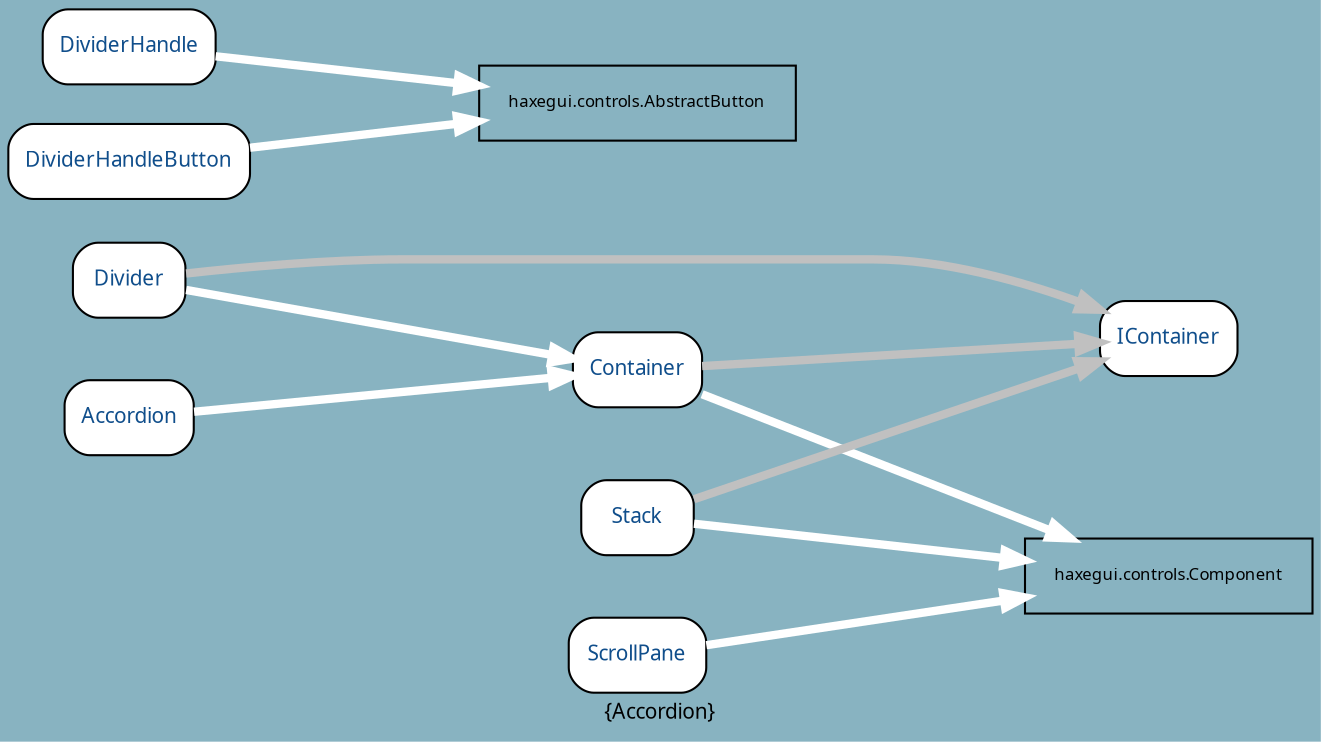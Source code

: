 digraph uml {
	graph [label="Package: haxegui.containers Inheritance", ratio=compress, rankdir=LR, size="24,12", overlap=false, fontname=Sans, fontsize=10, bgcolor="#88B3C1", fontcolor=black];
	node [label="\N", fontname=Sans, fontsize=8, shape=record, color=black, fontcolor=black];
	edge [fontname=Sans, fontsize=8, minlen=3, color=black, fontcolor=black];
	graph [label="{Accordion}",
		lp="316,10",
		bb="0,0,632,343"];
	"haxegui.containers.IContainer" [label="{IContainer}", fontsize=10, fontcolor="#104E8B", style="rounded,filled", fillcolor=white, URL="../types/haxegui/containers/IContainer.html", tooltip=IContainer, portPos=e, pos="563,191", rects="531,173,596,209", width="0.89", height="0.50"];
	"haxegui.containers.Container" [label="{Container}", fontsize=10, fontcolor="#104E8B", style="rounded,filled", fillcolor=white, URL="../types/haxegui/containers/Container.html", tooltip=Container, portPos=e, pos="305,171", rects="274,153,337,189", width="0.86", height="0.50"];
	"haxegui.controls.Component" [pos="563,77", rects="494,59,632,95", width="1.92", height="0.50"];
	"haxegui.containers.ScrollPane" [label="{ScrollPane}", fontsize=10, fontcolor="#104E8B", style="rounded,filled", fillcolor=white, URL="../types/haxegui/containers/ScrollPane.html", tooltip=ScrollPane, portPos=e, pos="305,39", rects="272,21,338,57", width="0.92", height="0.50"];
	"haxegui.containers.Stack" [label="{Stack}", fontsize=10, fontcolor="#104E8B", style="rounded,filled", fillcolor=white, URL="../types/haxegui/containers/Stack.html", tooltip=Stack, portPos=e, pos="305,104", rects="278,86,332,122", width="0.75", height="0.50"];
	"haxegui.containers.DividerHandle" [label="{DividerHandle}", fontsize=10, fontcolor="#104E8B", style="rounded,filled", fillcolor=white, URL="../types/haxegui/containers/DividerHandle.html", tooltip=DividerHandle, portPos=e, pos="58,325", rects="17,307,100,343", width="1.14", height="0.50"];
	"haxegui.controls.AbstractButton" [pos="305,300", rects="229,282,382,318", width="2.11", height="0.50"];
	"haxegui.containers.DividerHandleButton" [label="{DividerHandleButton}", fontsize=10, fontcolor="#104E8B", style="rounded,filled", fillcolor=white, URL="../types/haxegui/containers/DividerHandleButton.html", tooltip=DividerHandleButton, portPos=e, pos="58,271", rects="1,253,116,289", width="1.58", height="0.50"];
	"haxegui.containers.Divider" [label="{Divider}", fontsize=10, fontcolor="#104E8B", style="rounded,filled", fillcolor=white, URL="../types/haxegui/containers/Divider.html", tooltip=Divider, portPos=e, pos="58,214", rects="31,196,85,232", width="0.75", height="0.50"];
	"haxegui.containers.Accordion" [label="{Accordion}", fontsize=10, fontcolor="#104E8B", style="rounded,filled", fillcolor=white, URL="../types/haxegui/containers/Accordion.html", tooltip=Accordion, portPos=e, pos="58,153", rects="27,135,90,171", width="0.86", height="0.50"];
	"haxegui.containers.Container" -> "haxegui.controls.Component" [color=white, style="setlinewidth(4)", arrowhead=normal, arrowsize="1.0", pos="e,513,95 337,159 378,144 452,117 504,98"];
	"haxegui.containers.Container" -> "haxegui.containers.IContainer" [color=gray, style="setlinewidth(4)", arrowhead=normal, arrowsize="1.0", pos="e,531,189 337,173 383,177 469,184 521,188"];
	"haxegui.containers.ScrollPane" -> "haxegui.controls.Component" [color=white, style="setlinewidth(4)", arrowhead=normal, arrowsize="1.0", pos="e,494,67 338,44 374,50 435,58 484,65"];
	"haxegui.containers.Stack" -> "haxegui.controls.Component" [color=white, style="setlinewidth(4)", arrowhead=normal, arrowsize="1.0", pos="e,494,84 332,101 368,97 432,91 484,85"];
	"haxegui.containers.Stack" -> "haxegui.containers.IContainer" [color=gray, style="setlinewidth(4)", arrowhead=normal, arrowsize="1.0", pos="e,531,180 332,113 377,128 468,159 521,177"];
	"haxegui.containers.DividerHandle" -> "haxegui.controls.AbstractButton" [color=white, style="setlinewidth(4)", arrowhead=normal, arrowsize="1.0", pos="e,229,308 100,321 132,318 178,313 219,309"];
	"haxegui.containers.DividerHandleButton" -> "haxegui.controls.AbstractButton" [color=white, style="setlinewidth(4)", arrowhead=normal, arrowsize="1.0", pos="e,229,291 116,278 147,282 185,286 219,290"];
	"haxegui.containers.Divider" -> "haxegui.containers.Container" [color=white, style="setlinewidth(4)", arrowhead=normal, arrowsize="1.0", pos="e,274,176 85,209 129,202 213,187 264,178"];
	"haxegui.containers.Divider" -> "haxegui.containers.IContainer" [color=gray, style="setlinewidth(4)", arrowhead=normal, arrowsize="1.0", pos="e,531,205 85,219 112,223 154,229 191,229 191,229 191,229 419,229 455,229 493,219 521,209"];
	"haxegui.containers.Accordion" -> "haxegui.containers.Container" [color=white, style="setlinewidth(4)", arrowhead=normal, arrowsize="1.0", pos="e,274,169 90,155 135,159 215,164 264,168"];
}
